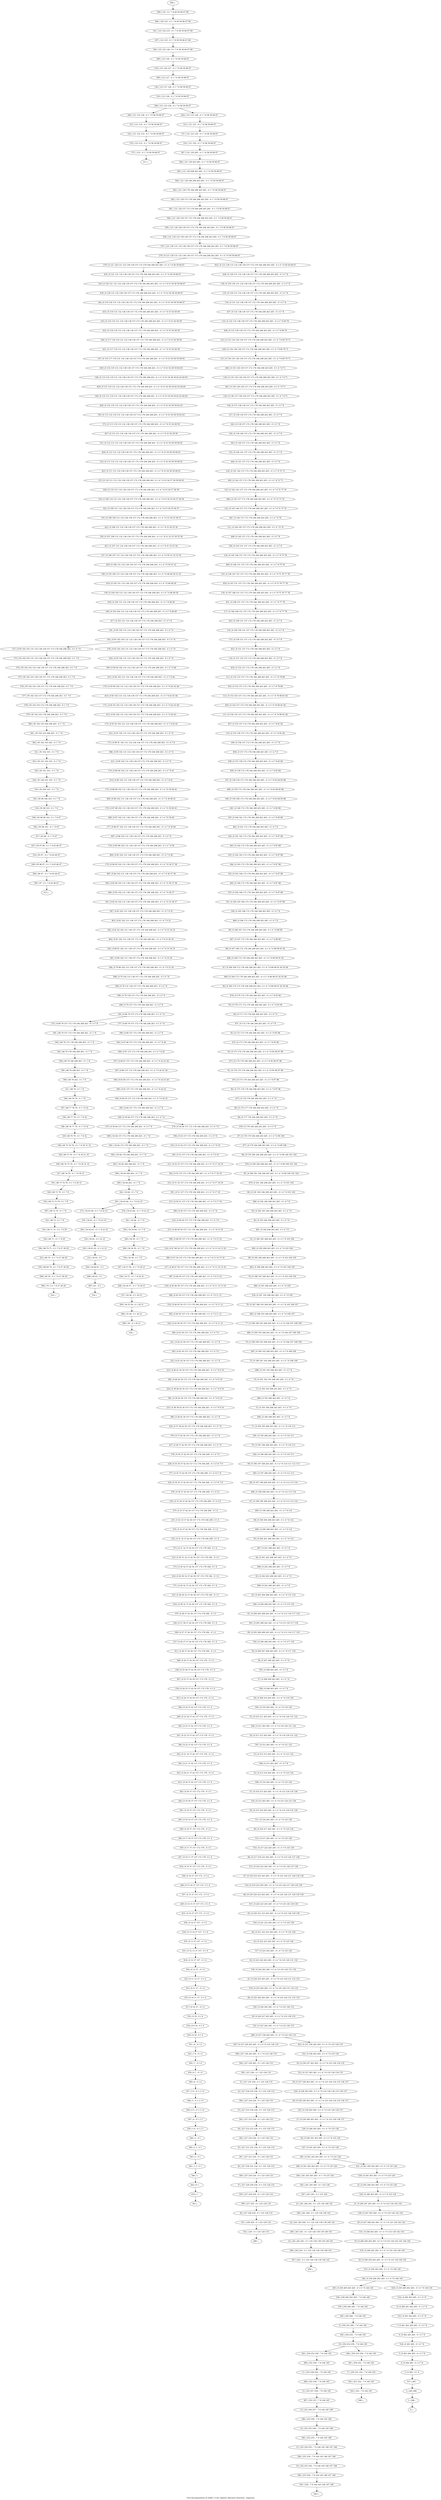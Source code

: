 digraph G {
graph [label="Tree-decomposition of width 13 for register allocator (function _regatom)"]
0[label="0 | : "];
1[label="1 | 266 : "];
2[label="2 | 265 266 : "];
3[label="3 | 8 265 : 0 1 4 "];
4[label="4 | 8 264 265 : 0 1 4 7 8 "];
5[label="5 | 8 263 264 265 : 0 1 4 7 8 "];
6[label="6 | 8 262 263 265 : 0 1 4 7 8 "];
7[label="7 | 8 261 262 263 265 : 0 1 4 7 8 "];
8[label="8 | 8 260 261 263 265 : 0 1 4 7 8 "];
9[label="9 | 250 252 260 : 7 8 144 145 "];
10[label="10 | 250 252 259 : 7 8 144 145 "];
11[label="11 | 252 258 259 : 7 8 144 145 "];
12[label="12 | 252 257 258 : 7 8 144 145 "];
13[label="13 | 252 256 257 : 7 8 144 145 148 "];
14[label="14 | 252 255 256 : 7 8 144 145 148 "];
15[label="15 | 252 254 255 : 7 8 144 145 146 147 148 "];
16[label="16 | 252 253 254 : 7 8 144 145 146 147 148 "];
17[label="17 | 250 251 252 : 7 8 144 145 "];
18[label="18 | 8 249 250 263 265 : 0 1 4 7 8 125 126 144 145 "];
19[label="19 | 8 248 249 263 265 : 0 1 4 7 8 125 126 142 143 144 145 "];
20[label="20 | 8 247 248 263 265 : 0 1 4 7 8 125 126 142 143 "];
21[label="21 | 8 246 247 263 265 : 0 1 4 7 8 125 126 142 143 "];
22[label="22 | 8 245 246 263 265 : 0 1 4 7 8 125 126 "];
23[label="23 | 241 244 245 : 0 1 125 126 140 141 "];
24[label="24 | 241 243 244 : 0 1 125 126 138 139 140 141 "];
25[label="25 | 241 242 243 : 0 1 125 126 138 139 140 141 "];
26[label="26 | 8 240 241 263 265 : 0 1 4 7 8 125 126 "];
27[label="27 | 8 239 240 263 265 : 0 1 4 7 8 125 126 136 137 "];
28[label="28 | 8 238 239 263 265 : 0 1 4 7 8 125 126 134 135 136 137 "];
29[label="29 | 8 237 238 263 265 : 0 1 4 7 8 125 126 134 135 136 137 "];
30[label="30 | 8 236 237 263 265 : 0 1 4 7 8 125 126 134 135 "];
31[label="31 | 227 235 236 : 0 1 125 126 133 "];
32[label="32 | 227 234 235 236 : 0 1 125 126 133 "];
33[label="33 | 227 233 234 236 : 0 1 125 126 133 "];
34[label="34 | 227 232 233 234 : 0 1 125 126 133 "];
35[label="35 | 227 231 232 234 : 0 1 125 126 133 "];
36[label="36 | 227 230 231 234 : 0 1 125 126 133 "];
37[label="37 | 227 229 230 234 : 0 1 125 126 133 "];
38[label="38 | 227 228 229 : 0 1 125 126 133 "];
39[label="39 | 8 226 227 263 265 : 0 1 4 7 8 125 126 133 "];
40[label="40 | 8 225 226 263 265 : 0 1 4 7 8 125 126 131 132 133 "];
41[label="41 | 8 224 225 263 265 : 0 1 4 7 8 125 126 131 132 133 "];
42[label="42 | 8 223 224 263 265 : 0 1 4 7 8 125 126 131 132 "];
43[label="43 | 8 222 223 263 265 : 0 1 4 7 8 125 126 "];
44[label="44 | 8 221 222 223 263 265 : 0 1 4 7 8 125 126 "];
45[label="45 | 8 220 221 223 263 265 : 0 1 4 7 8 125 126 129 130 "];
46[label="46 | 8 219 220 223 263 265 : 0 1 4 7 8 125 126 127 128 129 130 "];
47[label="47 | 8 218 219 223 263 265 : 0 1 4 7 8 125 126 127 128 129 130 "];
48[label="48 | 8 217 218 223 263 265 : 0 1 4 7 8 125 126 127 128 "];
49[label="49 | 8 216 217 263 265 : 0 1 4 7 8 125 126 "];
50[label="50 | 8 215 216 263 265 : 0 1 4 7 8 123 124 125 126 "];
51[label="51 | 8 214 215 263 265 : 0 1 4 7 8 123 124 125 126 "];
52[label="52 | 8 213 214 263 265 : 0 1 4 7 8 123 124 "];
53[label="53 | 8 212 213 263 265 : 0 1 4 7 8 121 122 "];
54[label="54 | 8 211 212 263 265 : 0 1 4 7 8 119 120 121 122 "];
55[label="55 | 8 210 211 263 265 : 0 1 4 7 8 119 120 121 122 "];
56[label="56 | 8 209 210 263 265 : 0 1 4 7 8 119 120 "];
57[label="57 | 8 208 209 263 265 : 0 1 4 7 8 "];
58[label="58 | 8 207 208 263 265 : 0 1 4 7 8 "];
59[label="59 | 8 206 207 208 263 265 : 0 1 4 7 8 117 118 "];
60[label="60 | 8 205 206 208 263 265 : 0 1 4 7 8 115 116 117 118 "];
61[label="61 | 8 204 205 208 263 265 : 0 1 4 7 8 115 116 117 118 "];
62[label="62 | 8 203 204 208 263 265 : 0 1 4 7 8 115 116 "];
63[label="63 | 8 202 203 208 263 265 : 0 1 4 7 8 "];
64[label="64 | 8 201 202 208 263 265 : 0 1 4 7 8 "];
65[label="65 | 8 200 201 208 263 265 : 0 1 4 7 8 114 "];
66[label="66 | 8 199 200 208 263 265 : 0 1 4 7 8 114 "];
67[label="67 | 8 198 199 208 263 265 : 0 1 4 7 8 112 113 114 "];
68[label="68 | 8 197 198 208 263 265 : 0 1 4 7 8 112 113 114 "];
69[label="69 | 8 196 197 208 263 265 : 0 1 4 7 8 110 111 112 113 "];
70[label="70 | 8 195 196 208 263 265 : 0 1 4 7 8 110 111 "];
71[label="71 | 8 194 195 208 263 265 : 0 1 4 7 8 110 111 "];
72[label="72 | 8 193 194 208 263 265 : 0 1 4 7 8 "];
73[label="73 | 8 192 193 208 263 265 : 0 1 4 7 8 "];
74[label="74 | 8 191 192 193 208 263 265 : 0 1 4 7 8 "];
75[label="75 | 8 190 191 193 208 263 265 : 0 1 4 7 8 108 109 "];
76[label="76 | 8 189 190 193 208 263 265 : 0 1 4 7 8 106 107 108 109 "];
77[label="77 | 8 188 189 193 208 263 265 : 0 1 4 7 8 106 107 108 109 "];
78[label="78 | 8 187 188 193 208 263 265 : 0 1 4 7 8 105 106 107 "];
79[label="79 | 8 186 187 208 263 265 : 0 1 4 7 8 103 104 105 "];
80[label="80 | 8 185 186 208 263 265 : 0 1 4 7 8 103 104 105 "];
81[label="81 | 8 184 185 208 263 265 : 0 1 4 7 8 103 104 "];
82[label="82 | 8 183 184 208 263 265 : 0 1 4 7 8 "];
83[label="83 | 8 182 183 184 208 263 265 : 0 1 4 7 8 "];
84[label="84 | 8 181 182 184 208 263 265 : 0 1 4 7 8 101 102 "];
85[label="85 | 8 180 181 184 208 263 265 : 0 1 4 7 8 99 100 101 102 "];
86[label="86 | 8 179 180 184 208 263 265 : 0 1 4 7 8 99 100 101 102 "];
87[label="87 | 8 178 179 184 208 263 265 : 0 1 4 7 8 99 100 "];
88[label="88 | 8 177 178 184 208 263 265 : 0 1 4 7 8 "];
89[label="89 | 8 176 177 178 184 208 263 265 : 0 1 4 7 8 "];
90[label="90 | 8 175 176 178 184 208 263 265 : 0 1 4 7 8 97 98 "];
91[label="91 | 8 174 175 178 184 208 263 265 : 0 1 4 7 8 95 96 97 98 "];
92[label="92 | 8 173 174 178 184 208 263 265 : 0 1 4 7 8 95 96 97 98 "];
93[label="93 | 8 172 173 178 184 208 263 265 : 0 1 4 7 8 95 96 "];
94[label="94 | 8 171 172 178 184 208 263 265 : 0 1 4 7 8 "];
95[label="95 | 8 170 171 172 178 184 208 263 265 : 0 1 4 7 8 93 94 "];
96[label="96 | 8 169 170 172 178 184 208 263 265 : 0 1 4 7 8 89 90 91 92 93 94 "];
97[label="97 | 8 168 169 172 178 184 208 263 265 : 0 1 4 7 8 89 90 91 92 93 94 "];
98[label="98 | 8 167 168 172 178 184 208 263 265 : 0 1 4 7 8 89 90 91 92 "];
99[label="99 | 8 166 167 172 178 184 208 263 265 : 0 1 4 7 8 89 90 "];
100[label="100 | 8 165 166 172 178 184 208 263 265 : 0 1 4 7 8 "];
101[label="101 | 8 164 165 166 172 178 184 208 263 265 : 0 1 4 7 8 87 88 "];
102[label="102 | 8 163 164 172 178 184 208 263 265 : 0 1 4 7 8 87 88 "];
103[label="103 | 8 162 163 172 178 184 208 263 265 : 0 1 4 7 8 87 88 "];
104[label="104 | 8 161 162 172 178 184 208 263 265 : 0 1 4 7 8 87 88 "];
105[label="105 | 8 160 161 172 178 184 208 263 265 : 0 1 4 7 8 85 86 "];
106[label="106 | 8 159 160 172 178 184 208 263 265 : 0 1 4 7 8 83 84 85 86 "];
107[label="107 | 8 158 159 172 178 184 208 263 265 : 0 1 4 7 8 83 84 85 86 "];
108[label="108 | 8 157 158 172 178 184 208 263 265 : 0 1 4 7 8 83 84 "];
109[label="109 | 8 156 157 172 178 184 208 263 265 : 0 1 4 7 8 "];
110[label="110 | 8 155 156 157 172 178 184 208 263 265 : 0 1 4 7 8 81 82 "];
111[label="111 | 8 154 155 157 172 178 184 208 263 265 : 0 1 4 7 8 79 80 81 82 "];
112[label="112 | 8 153 154 157 172 178 184 208 263 265 : 0 1 4 7 8 79 80 81 82 "];
113[label="113 | 8 152 153 157 172 178 184 208 263 265 : 0 1 4 7 8 79 80 "];
114[label="114 | 8 151 152 157 172 178 184 208 263 265 : 0 1 4 7 8 "];
115[label="115 | 8 150 151 157 172 178 184 208 263 265 : 0 1 4 7 8 "];
116[label="116 | 8 149 150 151 157 172 178 184 208 263 265 : 0 1 4 7 8 "];
117[label="117 | 8 148 149 151 157 172 178 184 208 263 265 : 0 1 4 7 8 77 78 "];
118[label="118 | 8 147 148 151 157 172 178 184 208 263 265 : 0 1 4 7 8 75 76 77 78 "];
119[label="119 | 8 146 147 151 157 172 178 184 208 263 265 : 0 1 4 7 8 75 76 77 78 "];
120[label="120 | 8 145 146 151 157 172 178 184 208 263 265 : 0 1 4 7 8 75 76 "];
121[label="121 | 8 144 145 157 172 178 184 208 263 265 : 0 1 4 7 8 74 "];
122[label="122 | 8 143 144 157 172 178 184 208 263 265 : 0 1 4 7 8 72 73 74 "];
123[label="123 | 8 142 143 157 172 178 184 208 263 265 : 0 1 4 7 8 72 73 74 "];
124[label="124 | 8 141 142 157 172 178 184 208 263 265 : 0 1 4 7 8 72 73 "];
125[label="125 | 8 140 141 157 172 178 184 208 263 265 : 0 1 4 7 8 "];
126[label="126 | 8 139 140 157 172 178 184 208 263 265 : 0 1 4 7 8 "];
127[label="127 | 8 138 139 157 172 178 184 208 263 265 : 0 1 4 7 8 "];
128[label="128 | 8 137 138 139 157 172 178 184 208 263 265 : 0 1 4 7 8 "];
129[label="129 | 8 136 137 138 139 157 172 178 184 208 263 265 : 0 1 4 7 8 71 "];
130[label="130 | 8 135 136 138 139 157 172 178 184 208 263 265 : 0 1 4 7 8 71 "];
131[label="131 | 8 134 135 138 139 157 172 178 184 208 263 265 : 0 1 4 7 8 69 70 71 "];
132[label="132 | 8 133 134 138 139 157 172 178 184 208 263 265 : 0 1 4 7 8 69 70 71 "];
133[label="133 | 8 132 133 138 139 157 172 178 184 208 263 265 : 0 1 4 7 8 69 70 "];
134[label="134 | 8 131 132 138 139 157 172 178 184 208 263 265 : 0 1 4 7 8 "];
135[label="135 | 8 130 131 132 138 139 157 172 178 184 208 263 265 : 0 1 4 7 8 "];
136[label="136 | 8 129 130 131 132 138 139 157 172 178 184 208 263 265 : 0 1 4 7 8 "];
137[label="137 | 121 123 129 : 0 1 7 8 58 59 66 67 "];
138[label="138 | 123 127 128 : 0 1 7 8 58 59 66 67 "];
139[label="139 | 123 126 127 : 0 1 7 8 58 59 66 67 "];
140[label="140 | 123 125 126 : 0 1 7 8 58 59 66 67 68 "];
141[label="141 | 123 124 125 : 0 1 7 8 58 59 66 67 68 "];
142[label="142 | 121 122 123 : 0 1 7 8 58 59 66 67 "];
143[label="143 | 8 120 121 131 132 138 139 157 172 178 184 208 263 265 : 0 1 4 7 8 53 54 58 59 66 67 "];
144[label="144 | 8 119 120 131 132 138 139 157 172 178 184 208 263 265 : 0 1 4 7 8 53 54 58 59 66 67 "];
145[label="145 | 8 118 119 131 132 138 139 157 172 178 184 208 263 265 : 0 1 4 7 8 53 54 58 59 "];
146[label="146 | 8 117 118 119 131 132 138 139 157 172 178 184 208 263 : 0 1 4 7 8 53 54 58 59 "];
147[label="147 | 8 116 117 119 131 132 138 139 157 172 178 184 208 263 : 0 1 4 7 8 53 54 58 59 64 65 "];
148[label="148 | 8 115 116 119 131 132 138 139 157 172 178 184 208 263 : 0 1 4 7 8 53 54 58 59 62 63 64 65 "];
149[label="149 | 8 114 115 119 131 132 138 139 157 172 178 184 208 263 : 0 1 4 7 8 53 54 58 59 62 63 64 65 "];
150[label="150 | 8 113 114 119 131 132 138 139 157 172 178 184 208 263 : 0 1 4 7 8 53 54 58 59 62 63 "];
151[label="151 | 8 112 113 131 132 138 139 157 172 178 184 208 263 : 0 1 4 7 8 53 54 58 59 60 61 "];
152[label="152 | 8 111 112 131 132 138 139 157 172 178 184 208 263 : 0 1 4 7 8 53 54 58 59 60 61 "];
153[label="153 | 8 110 111 131 132 138 139 157 172 178 184 208 263 : 0 1 4 7 8 53 54 57 58 59 60 61 "];
154[label="154 | 8 109 110 131 132 138 139 157 172 178 184 208 263 : 0 1 4 7 8 53 54 55 56 57 58 59 "];
155[label="155 | 8 108 109 131 132 138 139 157 172 178 184 208 263 : 0 1 4 7 8 53 54 55 56 57 "];
156[label="156 | 8 107 108 131 132 138 139 157 172 178 184 208 263 : 0 1 4 7 8 51 52 53 54 55 56 "];
157[label="157 | 8 106 107 131 132 138 139 157 172 178 184 208 263 : 0 1 4 7 8 50 51 52 53 54 "];
158[label="158 | 8 105 106 131 132 138 139 157 172 178 184 208 263 : 0 1 4 7 8 48 49 50 51 52 "];
159[label="159 | 8 104 105 131 132 138 139 157 172 178 184 208 263 : 0 1 4 7 8 48 49 50 "];
160[label="160 | 8 103 104 131 132 138 139 157 172 178 184 208 263 : 0 1 4 7 8 48 49 "];
161[label="161 | 8 95 103 131 132 138 139 157 172 178 184 208 263 : 0 1 4 7 8 "];
162[label="162 | 8 95 102 103 131 132 138 139 157 172 178 184 208 263 : 0 1 4 7 8 "];
163[label="163 | 95 101 102 103 : 0 1 7 8 "];
164[label="164 | 95 100 101 103 : 0 1 7 8 "];
165[label="165 | 95 99 100 103 : 0 1 7 8 "];
166[label="166 | 95 98 99 103 : 0 1 7 8 47 "];
167[label="167 | 95 97 98 : 0 1 7 8 45 46 47 "];
168[label="168 | 95 96 97 : 0 1 7 8 45 46 47 "];
169[label="169 | 8 94 95 102 131 132 138 139 157 172 178 184 208 263 : 0 1 4 7 8 44 "];
170[label="170 | 8 93 94 102 131 132 138 139 157 172 178 184 208 263 : 0 1 4 7 8 42 43 44 "];
171[label="171 | 8 92 93 102 131 132 138 139 157 172 178 184 208 263 : 0 1 4 7 8 42 43 44 "];
172[label="172 | 8 91 92 102 131 132 138 139 157 172 178 184 208 263 : 0 1 4 7 8 42 43 "];
173[label="173 | 8 90 91 102 131 132 138 139 157 172 178 184 208 263 : 0 1 4 7 8 "];
174[label="174 | 8 89 90 102 131 138 139 157 172 178 184 208 263 : 0 1 4 7 8 41 "];
175[label="175 | 8 88 89 102 131 138 139 157 172 178 184 208 263 : 0 1 4 7 8 39 40 41 "];
176[label="176 | 8 87 88 102 131 138 139 157 172 178 184 208 263 : 0 1 4 7 8 39 40 41 "];
177[label="177 | 8 86 87 102 131 138 139 157 172 178 184 208 263 : 0 1 4 7 8 39 40 "];
178[label="178 | 8 85 86 102 131 138 139 157 172 178 184 208 263 : 0 1 4 7 8 38 "];
179[label="179 | 8 84 85 102 131 138 139 157 172 178 184 208 263 : 0 1 4 7 8 36 37 38 "];
180[label="180 | 8 83 84 102 131 138 139 157 172 178 184 208 263 : 0 1 4 7 8 36 37 38 "];
181[label="181 | 8 82 83 102 131 138 139 157 172 178 184 208 263 : 0 1 4 7 8 35 36 37 "];
182[label="182 | 8 81 82 102 131 138 157 172 178 184 208 263 : 0 1 4 7 8 33 34 35 "];
183[label="183 | 8 80 81 102 131 138 157 172 178 184 208 263 : 0 1 4 7 8 33 34 35 "];
184[label="184 | 8 79 80 102 131 138 157 172 178 184 208 263 : 0 1 4 7 8 33 34 "];
185[label="185 | 8 68 79 157 172 178 184 208 263 : 0 1 4 7 8 "];
186[label="186 | 68 78 79 : 0 1 7 8 "];
187[label="187 | 68 77 78 79 : 0 1 7 8 32 "];
188[label="188 | 68 76 77 79 : 0 1 7 8 32 "];
189[label="189 | 68 75 76 79 : 0 1 7 8 30 31 32 "];
190[label="190 | 68 74 75 79 : 0 1 7 8 30 31 32 "];
191[label="191 | 68 73 74 79 : 0 1 7 8 30 31 "];
192[label="192 | 68 72 73 79 : 0 1 7 8 "];
193[label="193 | 68 71 72 : 0 1 7 8 29 "];
194[label="194 | 68 70 71 : 0 1 7 8 27 28 29 "];
195[label="195 | 68 69 70 : 0 1 7 8 27 28 29 "];
196[label="196 | 8 67 68 157 172 178 184 208 263 : 0 1 4 7 8 26 "];
197[label="197 | 8 66 67 157 172 178 184 208 263 : 0 1 4 7 8 24 25 26 "];
198[label="198 | 8 65 66 157 172 178 184 208 263 : 0 1 4 7 8 24 25 26 "];
199[label="199 | 8 64 65 157 172 178 184 208 263 : 0 1 4 7 8 24 25 "];
200[label="200 | 8 54 64 157 172 178 184 208 263 : 0 1 4 7 8 "];
201[label="201 | 54 63 64 : 0 1 7 8 22 23 "];
202[label="202 | 54 62 63 : 0 1 7 8 22 23 "];
203[label="203 | 54 61 62 : 0 1 22 23 "];
204[label="204 | 54 60 61 : 0 1 "];
205[label="205 | 54 59 64 : 0 1 7 8 "];
206[label="206 | 54 58 59 : 0 1 7 8 "];
207[label="207 | 54 57 58 : 0 1 7 8 20 21 "];
208[label="208 | 54 56 57 : 0 1 7 8 20 21 "];
209[label="209 | 54 55 56 : 0 1 20 21 "];
210[label="210 | 8 53 54 157 172 178 184 208 263 : 0 1 4 7 8 19 "];
211[label="211 | 8 52 53 157 172 178 184 208 263 : 0 1 4 7 8 17 18 19 "];
212[label="212 | 8 51 52 157 172 178 184 208 263 : 0 1 4 7 8 17 18 19 "];
213[label="213 | 8 50 51 157 172 178 184 208 263 : 0 1 4 7 8 17 18 "];
214[label="214 | 8 49 50 157 172 178 184 208 263 : 0 1 4 7 8 "];
215[label="215 | 8 48 49 50 157 172 178 184 208 263 : 0 1 4 7 8 15 16 "];
216[label="216 | 8 47 48 50 157 172 178 184 208 263 : 0 1 4 7 8 13 14 15 16 "];
217[label="217 | 8 46 47 50 157 172 178 184 208 263 : 0 1 4 7 8 13 14 15 16 "];
218[label="218 | 8 45 46 50 157 172 178 184 208 263 : 0 1 4 7 8 11 12 13 14 "];
219[label="219 | 8 44 45 50 157 172 178 184 208 263 : 0 1 4 7 8 11 12 "];
220[label="220 | 8 43 44 50 157 172 178 184 208 263 : 0 1 4 7 8 11 12 "];
221[label="221 | 8 42 43 50 157 172 178 184 208 263 : 0 1 4 7 8 "];
222[label="222 | 8 41 42 50 157 172 178 184 208 263 : 0 1 4 7 8 "];
223[label="223 | 8 40 41 42 50 157 172 178 184 208 263 : 0 1 4 7 8 9 10 "];
224[label="224 | 8 39 40 42 50 157 172 178 184 208 263 : 0 1 4 7 8 9 10 "];
225[label="225 | 8 38 39 42 50 157 172 178 184 208 263 : 0 1 4 7 8 9 10 "];
226[label="226 | 8 37 38 42 50 157 172 178 184 208 263 : 0 1 4 7 8 "];
227[label="227 | 8 36 37 42 50 157 172 178 184 208 263 : 0 1 4 7 8 "];
228[label="228 | 8 35 36 37 42 50 157 172 178 184 208 : 0 1 4 5 6 7 8 "];
229[label="229 | 8 34 35 37 42 50 157 172 178 184 208 : 0 1 4 5 6 7 8 "];
230[label="230 | 8 33 34 37 42 50 157 172 178 184 208 : 0 1 4 5 6 "];
231[label="231 | 8 32 33 37 42 50 157 172 178 184 208 : 0 1 4 "];
232[label="232 | 8 31 32 37 42 50 157 172 178 184 208 : 0 1 4 "];
233[label="233 | 8 30 31 32 37 42 50 157 172 178 184 : 0 1 4 "];
234[label="234 | 8 29 30 32 37 42 50 157 172 178 184 : 0 1 4 "];
235[label="235 | 8 28 29 32 37 42 50 157 172 178 184 : 0 1 4 "];
236[label="236 | 8 27 28 37 42 50 157 172 178 184 : 0 1 4 "];
237[label="237 | 8 26 27 37 42 50 157 172 178 184 : 0 1 4 "];
238[label="238 | 8 25 26 37 42 50 157 172 178 : 0 1 4 "];
239[label="239 | 8 24 25 37 42 50 157 172 178 : 0 1 4 "];
240[label="240 | 8 23 24 37 42 157 172 178 : 0 1 4 "];
241[label="241 | 8 22 23 37 42 157 172 178 : 0 1 4 "];
242[label="242 | 8 21 22 37 42 157 172 178 : 0 1 4 "];
243[label="243 | 8 20 21 37 42 157 172 178 : 0 1 4 "];
244[label="244 | 8 19 20 37 157 172 178 : 0 1 4 "];
245[label="245 | 8 18 19 37 157 172 178 : 0 1 4 "];
246[label="246 | 8 17 18 37 157 172 178 : 0 1 4 "];
247[label="247 | 8 16 17 37 157 172 178 : 0 1 4 "];
248[label="248 | 8 15 16 37 157 172 : 0 1 4 "];
249[label="249 | 8 14 15 37 157 172 : 0 1 4 "];
250[label="250 | 8 13 14 37 157 : 0 1 4 "];
251[label="251 | 8 12 13 37 157 : 0 1 4 "];
252[label="252 | 8 11 12 37 : 0 1 4 "];
253[label="253 | 8 10 11 37 : 0 1 4 "];
254[label="254 | 8 9 10 : 0 1 4 "];
255[label="255 | 7 8 : 0 1 4 "];
256[label="256 | 6 7 : 0 1 4 "];
257[label="257 | 5 6 : 0 1 2 3 4 "];
258[label="258 | 4 5 : 0 1 2 3 4 "];
259[label="259 | 3 4 : 0 1 2 3 "];
260[label="260 | 2 3 : 0 1 "];
261[label="261 | 1 2 : 0 1 "];
262[label="262 | 0 1 : "];
263[label="263 | 250 252 259 : 7 8 144 145 "];
264[label="264 | 250 252 259 : 7 8 144 145 "];
265[label="265 | 8 250 260 263 265 : 0 1 4 7 8 144 145 "];
266[label="266 | 8 241 245 263 265 : 0 1 4 7 8 125 126 "];
267[label="267 | 8 227 236 263 265 : 0 1 4 7 8 125 126 133 "];
268[label="268 | 121 123 128 : 0 1 7 8 58 59 66 67 "];
269[label="269 | 121 123 128 : 0 1 7 8 58 59 66 67 "];
270[label="270 | 8 121 129 131 132 138 139 157 172 178 184 208 263 265 : 0 1 4 7 8 58 59 66 67 "];
271[label="271 | 8 95 102 103 131 132 138 139 157 172 178 184 208 263 : 0 1 4 7 8 "];
272[label="272 | 8 68 79 157 172 178 184 208 263 : 0 1 4 7 8 "];
273[label="273 | 54 63 64 : 0 1 7 8 22 23 "];
274[label="274 | 54 63 64 : 0 1 7 8 22 23 "];
275[label="275 | 8 54 64 157 172 178 184 208 263 : 0 1 4 7 8 "];
276[label="276 | 8 54 64 157 172 178 184 208 263 : 0 1 4 7 8 "];
277[label="277 | 8 68 79 157 172 178 184 208 263 : 0 1 4 7 8 "];
278[label="278 | 8 95 102 103 131 132 138 139 157 172 178 184 208 263 : 0 1 4 7 8 "];
279[label="279 | 8 121 129 131 132 138 139 157 172 178 184 208 263 265 : 0 1 4 7 8 58 59 66 67 "];
280[label="280 | 8 227 236 263 265 : 0 1 4 7 8 125 126 133 "];
281[label="281 | 8 241 245 263 265 : 0 1 4 7 8 125 126 "];
282[label="282 | 8 250 260 263 265 : 0 1 4 7 8 144 145 "];
283[label="283 | : "];
284[label="284 | 252 254 : 7 8 144 145 146 147 148 "];
285[label="285 | 252 255 : 7 8 144 145 148 "];
286[label="286 | 252 256 : 7 8 144 145 148 "];
287[label="287 | 252 257 : 7 8 144 145 "];
288[label="288 | 252 258 : 7 8 144 145 "];
289[label="289 | 252 259 : 7 8 144 145 "];
290[label="290 | : "];
291[label="291 | 250 252 : 7 8 144 145 "];
292[label="292 | 250 252 : 7 8 144 145 "];
293[label="293 | 250 260 : 7 8 144 145 "];
294[label="294 | : "];
295[label="295 | 241 243 : 0 1 125 126 138 139 140 141 "];
296[label="296 | 241 244 : 0 1 125 126 140 141 "];
297[label="297 | 241 245 : 0 1 125 126 "];
298[label="298 | : "];
299[label="299 | 227 229 : 0 1 125 126 133 "];
300[label="300 | 227 230 234 : 0 1 125 126 133 "];
301[label="301 | 227 231 234 : 0 1 125 126 133 "];
302[label="302 | 227 232 234 : 0 1 125 126 133 "];
303[label="303 | 227 233 234 : 0 1 125 126 133 "];
304[label="304 | 227 234 236 : 0 1 125 126 133 "];
305[label="305 | 227 236 : 0 1 125 126 133 "];
306[label="306 | : "];
307[label="307 | 123 125 : 0 1 7 8 58 59 66 67 68 "];
308[label="308 | 123 126 : 0 1 7 8 58 59 66 67 "];
309[label="309 | 123 127 : 0 1 7 8 58 59 66 67 "];
310[label="310 | 123 128 : 0 1 7 8 58 59 66 67 "];
311[label="311 | : "];
312[label="312 | 121 123 : 0 1 7 8 58 59 66 67 "];
313[label="313 | 121 123 : 0 1 7 8 58 59 66 67 "];
314[label="314 | 121 129 : 0 1 7 8 58 59 66 67 "];
315[label="315 | : "];
316[label="316 | 95 97 : 0 1 7 8 45 46 47 "];
317[label="317 | 95 98 : 0 1 7 8 47 "];
318[label="318 | 95 99 103 : 0 1 7 8 "];
319[label="319 | 95 100 103 : 0 1 7 8 "];
320[label="320 | 95 101 103 : 0 1 7 8 "];
321[label="321 | 95 102 103 : 0 1 7 8 "];
322[label="322 | : "];
323[label="323 | 68 70 : 0 1 7 8 27 28 29 "];
324[label="324 | 68 71 : 0 1 7 8 29 "];
325[label="325 | 68 72 : 0 1 7 8 "];
326[label="326 | 68 73 79 : 0 1 7 8 "];
327[label="327 | 68 74 79 : 0 1 7 8 30 31 "];
328[label="328 | 68 75 79 : 0 1 7 8 30 31 32 "];
329[label="329 | 68 76 79 : 0 1 7 8 32 "];
330[label="330 | 68 77 79 : 0 1 7 8 32 "];
331[label="331 | 68 79 : 0 1 7 8 "];
332[label="332 | : "];
333[label="333 | 54 61 : 0 1 "];
334[label="334 | 54 62 : 0 1 22 23 "];
335[label="335 | 54 63 : 0 1 7 8 22 23 "];
336[label="336 | : "];
337[label="337 | 54 56 : 0 1 20 21 "];
338[label="338 | 54 57 : 0 1 7 8 20 21 "];
339[label="339 | 54 58 : 0 1 7 8 "];
340[label="340 | 54 59 : 0 1 7 8 "];
341[label="341 | 54 64 : 0 1 7 8 "];
342[label="342 | 54 64 : 0 1 7 8 "];
343[label="343 | : "];
344[label="344 | 1 : "];
345[label="345 | 2 : 0 1 "];
346[label="346 | 3 : 0 1 "];
347[label="347 | 4 : 0 1 2 3 "];
348[label="348 | 5 : 0 1 2 3 4 "];
349[label="349 | 6 : 0 1 4 "];
350[label="350 | 7 : 0 1 4 "];
351[label="351 | 8 : 0 1 4 "];
352[label="352 | 8 10 : 0 1 4 "];
353[label="353 | 8 11 37 : 0 1 4 "];
354[label="354 | 8 12 37 : 0 1 4 "];
355[label="355 | 8 13 37 157 : 0 1 4 "];
356[label="356 | 8 14 37 157 : 0 1 4 "];
357[label="357 | 8 15 37 157 172 : 0 1 4 "];
358[label="358 | 8 16 37 157 172 : 0 1 4 "];
359[label="359 | 8 17 37 157 172 178 : 0 1 4 "];
360[label="360 | 8 18 37 157 172 178 : 0 1 4 "];
361[label="361 | 8 19 37 157 172 178 : 0 1 4 "];
362[label="362 | 8 20 37 157 172 178 : 0 1 4 "];
363[label="363 | 8 21 37 42 157 172 178 : 0 1 4 "];
364[label="364 | 8 22 37 42 157 172 178 : 0 1 4 "];
365[label="365 | 8 23 37 42 157 172 178 : 0 1 4 "];
366[label="366 | 8 24 37 42 157 172 178 : 0 1 4 "];
367[label="367 | 8 25 37 42 50 157 172 178 : 0 1 4 "];
368[label="368 | 8 26 37 42 50 157 172 178 : 0 1 4 "];
369[label="369 | 8 27 37 42 50 157 172 178 184 : 0 1 4 "];
370[label="370 | 8 28 37 42 50 157 172 178 184 : 0 1 4 "];
371[label="371 | 8 29 32 37 42 50 157 172 178 184 : 0 1 4 "];
372[label="372 | 8 30 32 37 42 50 157 172 178 184 : 0 1 4 "];
373[label="373 | 8 31 32 37 42 50 157 172 178 184 : 0 1 4 "];
374[label="374 | 8 32 37 42 50 157 172 178 184 208 : 0 1 4 "];
375[label="375 | 8 33 37 42 50 157 172 178 184 208 : 0 1 4 "];
376[label="376 | 8 34 37 42 50 157 172 178 184 208 : 0 1 4 5 6 "];
377[label="377 | 8 35 37 42 50 157 172 178 184 208 : 0 1 4 5 6 7 8 "];
378[label="378 | 8 36 37 42 50 157 172 178 184 208 : 0 1 4 7 8 "];
379[label="379 | 8 37 42 50 157 172 178 184 208 263 : 0 1 4 7 8 "];
380[label="380 | 8 38 42 50 157 172 178 184 208 263 : 0 1 4 7 8 "];
381[label="381 | 8 39 42 50 157 172 178 184 208 263 : 0 1 4 7 8 9 10 "];
382[label="382 | 8 40 42 50 157 172 178 184 208 263 : 0 1 4 7 8 9 10 "];
383[label="383 | 8 42 50 157 172 178 184 208 263 : 0 1 4 7 8 "];
384[label="384 | 8 43 50 157 172 178 184 208 263 : 0 1 4 7 8 "];
385[label="385 | 8 44 50 157 172 178 184 208 263 : 0 1 4 7 8 11 12 "];
386[label="386 | 8 45 50 157 172 178 184 208 263 : 0 1 4 7 8 11 12 "];
387[label="387 | 8 46 50 157 172 178 184 208 263 : 0 1 4 7 8 13 14 "];
388[label="388 | 8 47 50 157 172 178 184 208 263 : 0 1 4 7 8 13 14 15 16 "];
389[label="389 | 8 48 50 157 172 178 184 208 263 : 0 1 4 7 8 15 16 "];
390[label="390 | 8 50 157 172 178 184 208 263 : 0 1 4 7 8 "];
391[label="391 | 8 51 157 172 178 184 208 263 : 0 1 4 7 8 17 18 "];
392[label="392 | 8 52 157 172 178 184 208 263 : 0 1 4 7 8 17 18 19 "];
393[label="393 | 8 53 157 172 178 184 208 263 : 0 1 4 7 8 19 "];
394[label="394 | 8 54 157 172 178 184 208 263 : 0 1 4 7 8 "];
395[label="395 | 8 64 157 172 178 184 208 263 : 0 1 4 7 8 "];
396[label="396 | 8 65 157 172 178 184 208 263 : 0 1 4 7 8 24 25 "];
397[label="397 | 8 66 157 172 178 184 208 263 : 0 1 4 7 8 24 25 26 "];
398[label="398 | 8 67 157 172 178 184 208 263 : 0 1 4 7 8 26 "];
399[label="399 | 8 68 157 172 178 184 208 263 : 0 1 4 7 8 "];
400[label="400 | 8 79 157 172 178 184 208 263 : 0 1 4 7 8 "];
401[label="401 | 8 80 102 131 138 157 172 178 184 208 263 : 0 1 4 7 8 33 34 "];
402[label="402 | 8 81 102 131 138 157 172 178 184 208 263 : 0 1 4 7 8 33 34 35 "];
403[label="403 | 8 82 102 131 138 157 172 178 184 208 263 : 0 1 4 7 8 35 "];
404[label="404 | 8 83 102 131 138 139 157 172 178 184 208 263 : 0 1 4 7 8 36 37 "];
405[label="405 | 8 84 102 131 138 139 157 172 178 184 208 263 : 0 1 4 7 8 36 37 38 "];
406[label="406 | 8 85 102 131 138 139 157 172 178 184 208 263 : 0 1 4 7 8 38 "];
407[label="407 | 8 86 102 131 138 139 157 172 178 184 208 263 : 0 1 4 7 8 "];
408[label="408 | 8 87 102 131 138 139 157 172 178 184 208 263 : 0 1 4 7 8 39 40 "];
409[label="409 | 8 88 102 131 138 139 157 172 178 184 208 263 : 0 1 4 7 8 39 40 41 "];
410[label="410 | 8 89 102 131 138 139 157 172 178 184 208 263 : 0 1 4 7 8 41 "];
411[label="411 | 8 90 102 131 138 139 157 172 178 184 208 263 : 0 1 4 7 8 "];
412[label="412 | 8 91 102 131 132 138 139 157 172 178 184 208 263 : 0 1 4 7 8 "];
413[label="413 | 8 92 102 131 132 138 139 157 172 178 184 208 263 : 0 1 4 7 8 42 43 "];
414[label="414 | 8 93 102 131 132 138 139 157 172 178 184 208 263 : 0 1 4 7 8 42 43 44 "];
415[label="415 | 8 94 102 131 132 138 139 157 172 178 184 208 263 : 0 1 4 7 8 44 "];
416[label="416 | 8 95 102 131 132 138 139 157 172 178 184 208 263 : 0 1 4 7 8 "];
417[label="417 | 8 103 131 132 138 139 157 172 178 184 208 263 : 0 1 4 7 8 "];
418[label="418 | 8 104 131 132 138 139 157 172 178 184 208 263 : 0 1 4 7 8 48 49 "];
419[label="419 | 8 105 131 132 138 139 157 172 178 184 208 263 : 0 1 4 7 8 48 49 50 "];
420[label="420 | 8 106 131 132 138 139 157 172 178 184 208 263 : 0 1 4 7 8 50 51 52 "];
421[label="421 | 8 107 131 132 138 139 157 172 178 184 208 263 : 0 1 4 7 8 51 52 53 54 "];
422[label="422 | 8 108 131 132 138 139 157 172 178 184 208 263 : 0 1 4 7 8 53 54 55 56 "];
423[label="423 | 8 109 131 132 138 139 157 172 178 184 208 263 : 0 1 4 7 8 53 54 55 56 57 "];
424[label="424 | 8 110 131 132 138 139 157 172 178 184 208 263 : 0 1 4 7 8 53 54 57 58 59 "];
425[label="425 | 8 111 131 132 138 139 157 172 178 184 208 263 : 0 1 4 7 8 53 54 58 59 60 61 "];
426[label="426 | 8 112 131 132 138 139 157 172 178 184 208 263 : 0 1 4 7 8 53 54 58 59 60 61 "];
427[label="427 | 8 113 131 132 138 139 157 172 178 184 208 263 : 0 1 4 7 8 53 54 58 59 "];
428[label="428 | 8 114 119 131 132 138 139 157 172 178 184 208 263 : 0 1 4 7 8 53 54 58 59 62 63 "];
429[label="429 | 8 115 119 131 132 138 139 157 172 178 184 208 263 : 0 1 4 7 8 53 54 58 59 62 63 64 65 "];
430[label="430 | 8 116 119 131 132 138 139 157 172 178 184 208 263 : 0 1 4 7 8 53 54 58 59 64 65 "];
431[label="431 | 8 117 119 131 132 138 139 157 172 178 184 208 263 : 0 1 4 7 8 53 54 58 59 "];
432[label="432 | 8 118 119 131 132 138 139 157 172 178 184 208 263 : 0 1 4 7 8 53 54 58 59 "];
433[label="433 | 8 119 131 132 138 139 157 172 178 184 208 263 265 : 0 1 4 7 8 53 54 58 59 "];
434[label="434 | 8 120 131 132 138 139 157 172 178 184 208 263 265 : 0 1 4 7 8 53 54 58 59 66 67 "];
435[label="435 | 8 121 131 132 138 139 157 172 178 184 208 263 265 : 0 1 4 7 8 58 59 66 67 "];
436[label="436 | 8 129 131 132 138 139 157 172 178 184 208 263 265 : 0 1 4 7 8 "];
437[label="437 | 8 132 138 139 157 172 178 184 208 263 265 : 0 1 4 7 8 "];
438[label="438 | 8 133 138 139 157 172 178 184 208 263 265 : 0 1 4 7 8 69 70 "];
439[label="439 | 8 134 138 139 157 172 178 184 208 263 265 : 0 1 4 7 8 69 70 71 "];
440[label="440 | 8 135 138 139 157 172 178 184 208 263 265 : 0 1 4 7 8 71 "];
441[label="441 | 8 136 138 139 157 172 178 184 208 263 265 : 0 1 4 7 8 71 "];
442[label="442 | 8 139 157 172 178 184 208 263 265 : 0 1 4 7 8 "];
443[label="443 | 8 140 157 172 178 184 208 263 265 : 0 1 4 7 8 "];
444[label="444 | 8 141 157 172 178 184 208 263 265 : 0 1 4 7 8 "];
445[label="445 | 8 142 157 172 178 184 208 263 265 : 0 1 4 7 8 72 73 "];
446[label="446 | 8 143 157 172 178 184 208 263 265 : 0 1 4 7 8 72 73 74 "];
447[label="447 | 8 144 157 172 178 184 208 263 265 : 0 1 4 7 8 74 "];
448[label="448 | 8 145 157 172 178 184 208 263 265 : 0 1 4 7 8 "];
449[label="449 | 8 146 151 157 172 178 184 208 263 265 : 0 1 4 7 8 75 76 "];
450[label="450 | 8 147 151 157 172 178 184 208 263 265 : 0 1 4 7 8 75 76 77 78 "];
451[label="451 | 8 148 151 157 172 178 184 208 263 265 : 0 1 4 7 8 77 78 "];
452[label="452 | 8 149 151 157 172 178 184 208 263 265 : 0 1 4 7 8 "];
453[label="453 | 8 151 157 172 178 184 208 263 265 : 0 1 4 7 8 "];
454[label="454 | 8 152 157 172 178 184 208 263 265 : 0 1 4 7 8 "];
455[label="455 | 8 153 157 172 178 184 208 263 265 : 0 1 4 7 8 79 80 "];
456[label="456 | 8 154 157 172 178 184 208 263 265 : 0 1 4 7 8 79 80 81 82 "];
457[label="457 | 8 155 157 172 178 184 208 263 265 : 0 1 4 7 8 81 82 "];
458[label="458 | 8 157 172 178 184 208 263 265 : 0 1 4 7 8 "];
459[label="459 | 8 158 172 178 184 208 263 265 : 0 1 4 7 8 83 84 "];
460[label="460 | 8 159 172 178 184 208 263 265 : 0 1 4 7 8 83 84 85 86 "];
461[label="461 | 8 160 172 178 184 208 263 265 : 0 1 4 7 8 85 86 "];
462[label="462 | 8 161 172 178 184 208 263 265 : 0 1 4 7 8 "];
463[label="463 | 8 162 172 178 184 208 263 265 : 0 1 4 7 8 87 88 "];
464[label="464 | 8 163 172 178 184 208 263 265 : 0 1 4 7 8 87 88 "];
465[label="465 | 8 164 172 178 184 208 263 265 : 0 1 4 7 8 87 88 "];
466[label="466 | 8 166 172 178 184 208 263 265 : 0 1 4 7 8 "];
467[label="467 | 8 167 172 178 184 208 263 265 : 0 1 4 7 8 89 90 "];
468[label="468 | 8 168 172 178 184 208 263 265 : 0 1 4 7 8 89 90 91 92 "];
469[label="469 | 8 169 172 178 184 208 263 265 : 0 1 4 7 8 89 90 91 92 93 94 "];
470[label="470 | 8 170 172 178 184 208 263 265 : 0 1 4 7 8 93 94 "];
471[label="471 | 8 172 178 184 208 263 265 : 0 1 4 7 8 "];
472[label="472 | 8 173 178 184 208 263 265 : 0 1 4 7 8 95 96 "];
473[label="473 | 8 174 178 184 208 263 265 : 0 1 4 7 8 95 96 97 98 "];
474[label="474 | 8 175 178 184 208 263 265 : 0 1 4 7 8 97 98 "];
475[label="475 | 8 176 178 184 208 263 265 : 0 1 4 7 8 "];
476[label="476 | 8 178 184 208 263 265 : 0 1 4 7 8 "];
477[label="477 | 8 179 184 208 263 265 : 0 1 4 7 8 99 100 "];
478[label="478 | 8 180 184 208 263 265 : 0 1 4 7 8 99 100 101 102 "];
479[label="479 | 8 181 184 208 263 265 : 0 1 4 7 8 101 102 "];
480[label="480 | 8 182 184 208 263 265 : 0 1 4 7 8 "];
481[label="481 | 8 184 208 263 265 : 0 1 4 7 8 "];
482[label="482 | 8 185 208 263 265 : 0 1 4 7 8 103 104 "];
483[label="483 | 8 186 208 263 265 : 0 1 4 7 8 103 104 105 "];
484[label="484 | 8 187 208 263 265 : 0 1 4 7 8 105 "];
485[label="485 | 8 188 193 208 263 265 : 0 1 4 7 8 106 107 "];
486[label="486 | 8 189 193 208 263 265 : 0 1 4 7 8 106 107 108 109 "];
487[label="487 | 8 190 193 208 263 265 : 0 1 4 7 8 108 109 "];
488[label="488 | 8 191 193 208 263 265 : 0 1 4 7 8 "];
489[label="489 | 8 193 208 263 265 : 0 1 4 7 8 "];
490[label="490 | 8 194 208 263 265 : 0 1 4 7 8 "];
491[label="491 | 8 195 208 263 265 : 0 1 4 7 8 110 111 "];
492[label="492 | 8 196 208 263 265 : 0 1 4 7 8 110 111 "];
493[label="493 | 8 197 208 263 265 : 0 1 4 7 8 112 113 "];
494[label="494 | 8 198 208 263 265 : 0 1 4 7 8 112 113 114 "];
495[label="495 | 8 199 208 263 265 : 0 1 4 7 8 114 "];
496[label="496 | 8 200 208 263 265 : 0 1 4 7 8 114 "];
497[label="497 | 8 201 208 263 265 : 0 1 4 7 8 "];
498[label="498 | 8 202 208 263 265 : 0 1 4 7 8 "];
499[label="499 | 8 203 208 263 265 : 0 1 4 7 8 "];
500[label="500 | 8 204 208 263 265 : 0 1 4 7 8 115 116 "];
501[label="501 | 8 205 208 263 265 : 0 1 4 7 8 115 116 117 118 "];
502[label="502 | 8 206 208 263 265 : 0 1 4 7 8 117 118 "];
503[label="503 | 8 208 263 265 : 0 1 4 7 8 "];
504[label="504 | 8 209 263 265 : 0 1 4 7 8 "];
505[label="505 | 8 210 263 265 : 0 1 4 7 8 119 120 "];
506[label="506 | 8 211 263 265 : 0 1 4 7 8 119 120 121 122 "];
507[label="507 | 8 212 263 265 : 0 1 4 7 8 121 122 "];
508[label="508 | 8 213 263 265 : 0 1 4 7 8 "];
509[label="509 | 8 214 263 265 : 0 1 4 7 8 123 124 "];
510[label="510 | 8 215 263 265 : 0 1 4 7 8 123 124 125 126 "];
511[label="511 | 8 216 263 265 : 0 1 4 7 8 125 126 "];
512[label="512 | 8 217 263 265 : 0 1 4 7 8 125 126 "];
513[label="513 | 8 218 223 263 265 : 0 1 4 7 8 125 126 127 128 "];
514[label="514 | 8 219 223 263 265 : 0 1 4 7 8 125 126 127 128 129 130 "];
515[label="515 | 8 220 223 263 265 : 0 1 4 7 8 125 126 129 130 "];
516[label="516 | 8 221 223 263 265 : 0 1 4 7 8 125 126 "];
517[label="517 | 8 223 263 265 : 0 1 4 7 8 125 126 "];
518[label="518 | 8 224 263 265 : 0 1 4 7 8 125 126 131 132 "];
519[label="519 | 8 225 263 265 : 0 1 4 7 8 125 126 131 132 133 "];
520[label="520 | 8 226 263 265 : 0 1 4 7 8 125 126 133 "];
521[label="521 | 8 227 263 265 : 0 1 4 7 8 125 126 133 "];
522[label="522 | 8 236 263 265 : 0 1 4 7 8 125 126 "];
523[label="523 | 8 237 263 265 : 0 1 4 7 8 125 126 134 135 "];
524[label="524 | 8 238 263 265 : 0 1 4 7 8 125 126 134 135 136 137 "];
525[label="525 | 8 239 263 265 : 0 1 4 7 8 125 126 136 137 "];
526[label="526 | 8 240 263 265 : 0 1 4 7 8 125 126 "];
527[label="527 | 8 241 263 265 : 0 1 4 7 8 125 126 "];
528[label="528 | 8 245 263 265 : 0 1 4 7 8 125 126 "];
529[label="529 | 8 246 263 265 : 0 1 4 7 8 125 126 "];
530[label="530 | 8 247 263 265 : 0 1 4 7 8 125 126 142 143 "];
531[label="531 | 8 248 263 265 : 0 1 4 7 8 125 126 142 143 "];
532[label="532 | 8 249 263 265 : 0 1 4 7 8 125 126 144 145 "];
533[label="533 | 8 250 263 265 : 0 1 4 7 8 144 145 "];
534[label="534 | 8 260 263 265 : 0 1 4 7 8 "];
535[label="535 | 8 261 263 265 : 0 1 4 7 8 "];
536[label="536 | 8 263 265 : 0 1 4 7 8 "];
537[label="537 | 265 : "];
538[label="538 | 250 260 263 265 : 7 8 144 145 "];
539[label="539 | 250 260 265 : 7 8 144 145 "];
540[label="540 | 253 254 : 7 8 144 145 146 147 148 "];
541[label="541 | 254 : 7 8 144 145 146 147 148 "];
542[label="542 | 251 252 : 7 8 144 145 "];
543[label="543 | 252 : 7 8 144 145 "];
544[label="544 | 241 245 263 265 : 0 1 7 8 125 126 "];
545[label="545 | 241 245 265 : 0 1 125 126 "];
546[label="546 | 242 243 : 0 1 125 126 138 139 140 141 "];
547[label="547 | 243 : 0 1 125 126 138 139 140 141 "];
548[label="548 | 227 236 263 265 : 0 1 7 8 125 126 133 "];
549[label="549 | 227 236 265 : 0 1 125 126 133 "];
550[label="550 | 227 229 234 : 0 1 125 126 133 "];
551[label="551 | 228 229 : 0 1 125 126 133 "];
552[label="552 | 229 : 0 1 125 126 133 "];
553[label="553 | 8 217 223 263 265 : 0 1 4 7 8 125 126 "];
554[label="554 | 8 187 193 208 263 265 : 0 1 4 7 8 105 "];
555[label="555 | 8 164 166 172 178 184 208 263 265 : 0 1 4 7 8 87 88 "];
556[label="556 | 8 145 151 157 172 178 184 208 263 265 : 0 1 4 7 8 "];
557[label="557 | 121 129 131 132 138 139 157 172 178 184 208 263 265 : 0 1 7 8 58 59 66 67 "];
558[label="558 | 121 129 132 138 139 157 172 178 184 208 263 265 : 0 1 7 8 58 59 66 67 "];
559[label="559 | 121 129 138 139 157 172 178 184 208 263 265 : 0 1 7 8 58 59 66 67 "];
560[label="560 | 121 129 139 157 172 178 184 208 263 265 : 0 1 7 8 58 59 66 67 "];
561[label="561 | 121 129 157 172 178 184 208 263 265 : 0 1 7 8 58 59 66 67 "];
562[label="562 | 121 129 172 178 184 208 263 265 : 0 1 7 8 58 59 66 67 "];
563[label="563 | 121 129 178 184 208 263 265 : 0 1 7 8 58 59 66 67 "];
564[label="564 | 121 129 184 208 263 265 : 0 1 7 8 58 59 66 67 "];
565[label="565 | 121 129 208 263 265 : 0 1 7 8 58 59 66 67 "];
566[label="566 | 121 129 263 265 : 0 1 7 8 58 59 66 67 "];
567[label="567 | 121 129 265 : 0 1 7 8 58 59 66 67 "];
568[label="568 | 124 125 : 0 1 7 8 58 59 66 67 68 "];
569[label="569 | 125 : 0 1 7 8 58 59 66 67 68 "];
570[label="570 | 122 123 : 0 1 7 8 58 59 66 67 "];
571[label="571 | 123 : 0 1 7 8 58 59 66 67 "];
572[label="572 | 8 113 119 131 132 138 139 157 172 178 184 208 263 : 0 1 4 7 8 53 54 58 59 "];
573[label="573 | 95 102 103 131 132 138 139 157 172 178 184 208 263 : 0 1 7 8 "];
574[label="574 | 95 102 103 132 138 139 157 172 178 184 208 263 : 0 1 7 8 "];
575[label="575 | 95 102 103 138 139 157 172 178 184 208 263 : 0 1 7 8 "];
576[label="576 | 95 102 103 139 157 172 178 184 208 263 : 0 1 7 8 "];
577[label="577 | 95 102 103 157 172 178 184 208 263 : 0 1 7 8 "];
578[label="578 | 95 102 103 172 178 184 208 263 : 0 1 7 8 "];
579[label="579 | 95 102 103 178 184 208 263 : 0 1 7 8 "];
580[label="580 | 95 102 103 184 208 263 : 0 1 7 8 "];
581[label="581 | 95 102 103 208 263 : 0 1 7 8 "];
582[label="582 | 95 102 103 263 : 0 1 7 8 "];
583[label="583 | 95 98 103 : 0 1 7 8 47 "];
584[label="584 | 96 97 : 0 1 7 8 45 46 47 "];
585[label="585 | 97 : 0 1 7 8 45 46 47 "];
586[label="586 | 8 90 102 131 132 138 139 157 172 178 184 208 263 : 0 1 4 7 8 "];
587[label="587 | 8 82 102 131 138 139 157 172 178 184 208 263 : 0 1 4 7 8 35 "];
588[label="588 | 8 79 102 131 138 157 172 178 184 208 263 : 0 1 4 7 8 "];
589[label="589 | 8 79 131 138 157 172 178 184 208 263 : 0 1 4 7 8 "];
590[label="590 | 8 79 138 157 172 178 184 208 263 : 0 1 4 7 8 "];
591[label="591 | 68 79 157 172 178 184 208 263 : 0 1 7 8 "];
592[label="592 | 68 79 172 178 184 208 263 : 0 1 7 8 "];
593[label="593 | 68 79 178 184 208 263 : 0 1 7 8 "];
594[label="594 | 68 79 184 208 263 : 0 1 7 8 "];
595[label="595 | 68 79 208 263 : 0 1 7 8 "];
596[label="596 | 68 79 263 : 0 1 7 8 "];
597[label="597 | 68 72 79 : 0 1 7 8 "];
598[label="598 | 69 70 : 0 1 7 8 27 28 29 "];
599[label="599 | 70 : 0 1 7 8 27 28 29 "];
600[label="600 | 54 64 157 172 178 184 208 263 : 0 1 7 8 "];
601[label="601 | 54 64 172 178 184 208 263 : 0 1 7 8 "];
602[label="602 | 54 64 178 184 208 263 : 0 1 7 8 "];
603[label="603 | 54 64 184 208 263 : 0 1 7 8 "];
604[label="604 | 54 64 208 263 : 0 1 7 8 "];
605[label="605 | 54 64 263 : 0 1 7 8 "];
606[label="606 | 60 61 : 0 1 "];
607[label="607 | 61 : 0 1 "];
608[label="608 | 55 56 : 0 1 20 21 "];
609[label="609 | 56 : 0 1 20 21 "];
610[label="610 | 8 28 32 37 42 50 157 172 178 184 : 0 1 4 "];
611[label="611 | 8 26 37 42 50 157 172 178 184 : 0 1 4 "];
612[label="612 | 8 24 37 42 50 157 172 178 : 0 1 4 "];
613[label="613 | 8 20 37 42 157 172 178 : 0 1 4 "];
614[label="614 | 8 16 37 157 172 178 : 0 1 4 "];
615[label="615 | 8 14 37 157 172 : 0 1 4 "];
616[label="616 | 8 12 37 157 : 0 1 4 "];
617[label="617 | 8 10 37 : 0 1 4 "];
618[label="618 | 8 10 : 0 1 4 "];
619[label="619 | 1 : "];
620[label="620 | 8 250 260 263 265 : 0 1 4 7 8 144 145 "];
621[label="621 | 8 241 245 263 265 : 0 1 4 7 8 125 126 "];
622[label="622 | 8 227 236 263 265 : 0 1 4 7 8 125 126 133 "];
623[label="623 | 8 121 129 131 132 138 139 157 172 178 184 208 263 265 : 0 1 4 7 8 58 59 66 67 "];
624[label="624 | 121 123 128 : 0 1 7 8 58 59 66 67 "];
31->32 ;
161->162 ;
186->187 ;
214->215 ;
222->223 ;
10->263 ;
10->264 ;
162->271 ;
185->272 ;
201->273 ;
201->274 ;
200->275 ;
200->276 ;
185->277 ;
162->278 ;
284->16 ;
15->284 ;
285->15 ;
14->285 ;
286->14 ;
13->286 ;
287->13 ;
12->287 ;
288->12 ;
11->288 ;
289->11 ;
263->289 ;
291->17 ;
264->291 ;
292->10 ;
9->292 ;
293->9 ;
295->25 ;
24->295 ;
296->24 ;
23->296 ;
297->23 ;
299->38 ;
300->37 ;
36->300 ;
301->36 ;
35->301 ;
302->35 ;
34->302 ;
303->34 ;
33->303 ;
304->33 ;
32->304 ;
305->31 ;
312->142 ;
269->312 ;
316->168 ;
167->316 ;
317->167 ;
318->166 ;
165->318 ;
319->165 ;
164->319 ;
320->164 ;
163->320 ;
321->163 ;
323->195 ;
194->323 ;
324->194 ;
193->324 ;
325->193 ;
326->192 ;
191->326 ;
327->191 ;
190->327 ;
328->190 ;
189->328 ;
329->189 ;
188->329 ;
330->188 ;
187->330 ;
331->186 ;
333->204 ;
203->333 ;
334->203 ;
202->334 ;
335->202 ;
273->335 ;
337->209 ;
208->337 ;
338->208 ;
207->338 ;
339->207 ;
206->339 ;
340->206 ;
205->340 ;
341->205 ;
274->341 ;
342->201 ;
344->262 ;
261->344 ;
345->261 ;
260->345 ;
346->260 ;
259->346 ;
347->259 ;
258->347 ;
348->258 ;
257->348 ;
349->257 ;
256->349 ;
350->256 ;
255->350 ;
351->255 ;
352->254 ;
353->253 ;
252->353 ;
354->252 ;
355->251 ;
250->355 ;
356->250 ;
357->249 ;
248->357 ;
358->248 ;
359->247 ;
246->359 ;
360->246 ;
245->360 ;
361->245 ;
244->361 ;
362->244 ;
363->243 ;
242->363 ;
364->242 ;
241->364 ;
365->241 ;
240->365 ;
366->240 ;
367->239 ;
238->367 ;
368->238 ;
369->237 ;
236->369 ;
370->236 ;
371->235 ;
234->371 ;
372->234 ;
233->372 ;
373->233 ;
232->373 ;
374->232 ;
231->374 ;
375->231 ;
230->375 ;
376->230 ;
229->376 ;
377->229 ;
228->377 ;
378->228 ;
227->378 ;
379->227 ;
226->379 ;
380->226 ;
225->380 ;
381->225 ;
224->381 ;
382->224 ;
223->382 ;
383->222 ;
221->383 ;
384->221 ;
220->384 ;
385->220 ;
219->385 ;
386->219 ;
218->386 ;
387->218 ;
217->387 ;
388->217 ;
216->388 ;
389->216 ;
215->389 ;
390->214 ;
213->390 ;
391->213 ;
212->391 ;
392->212 ;
211->392 ;
393->211 ;
210->393 ;
394->210 ;
276->394 ;
395->200 ;
199->395 ;
396->199 ;
198->396 ;
397->198 ;
197->397 ;
398->197 ;
196->398 ;
399->196 ;
277->399 ;
400->185 ;
401->184 ;
183->401 ;
402->183 ;
182->402 ;
403->182 ;
404->181 ;
180->404 ;
405->180 ;
179->405 ;
406->179 ;
178->406 ;
407->178 ;
177->407 ;
408->177 ;
176->408 ;
409->176 ;
175->409 ;
410->175 ;
174->410 ;
411->174 ;
412->173 ;
172->412 ;
413->172 ;
171->413 ;
414->171 ;
170->414 ;
415->170 ;
169->415 ;
416->169 ;
278->416 ;
417->161 ;
160->417 ;
418->160 ;
159->418 ;
419->159 ;
158->419 ;
420->158 ;
157->420 ;
421->157 ;
156->421 ;
422->156 ;
155->422 ;
423->155 ;
154->423 ;
424->154 ;
153->424 ;
425->153 ;
152->425 ;
426->152 ;
151->426 ;
427->151 ;
428->150 ;
149->428 ;
429->149 ;
148->429 ;
430->148 ;
147->430 ;
431->147 ;
146->431 ;
432->146 ;
145->432 ;
433->145 ;
144->433 ;
434->144 ;
143->434 ;
435->143 ;
279->435 ;
265->538 ;
539->293 ;
538->539 ;
16->540 ;
541->283 ;
540->541 ;
17->542 ;
543->290 ;
542->543 ;
266->544 ;
545->297 ;
544->545 ;
25->546 ;
547->294 ;
546->547 ;
267->548 ;
549->305 ;
548->549 ;
550->299 ;
37->550 ;
38->551 ;
552->298 ;
551->552 ;
142->570 ;
571->311 ;
570->571 ;
572->427 ;
150->572 ;
271->573 ;
573->574 ;
574->575 ;
575->576 ;
576->577 ;
577->578 ;
578->579 ;
579->580 ;
580->581 ;
582->321 ;
581->582 ;
583->317 ;
166->583 ;
168->584 ;
585->315 ;
584->585 ;
586->411 ;
173->586 ;
587->403 ;
181->587 ;
184->588 ;
588->589 ;
590->400 ;
589->590 ;
272->591 ;
591->592 ;
592->593 ;
593->594 ;
594->595 ;
596->331 ;
595->596 ;
597->325 ;
192->597 ;
195->598 ;
599->322 ;
598->599 ;
275->600 ;
600->601 ;
601->602 ;
602->603 ;
603->604 ;
605->342 ;
604->605 ;
204->606 ;
607->332 ;
606->607 ;
209->608 ;
609->336 ;
608->609 ;
610->370 ;
235->610 ;
611->368 ;
237->611 ;
612->366 ;
239->612 ;
613->362 ;
243->613 ;
614->358 ;
247->614 ;
615->356 ;
249->615 ;
616->354 ;
251->616 ;
617->352 ;
253->617 ;
618->351 ;
254->618 ;
619->343 ;
262->619 ;
306->569 ;
569->568 ;
568->141 ;
141->307 ;
307->140 ;
140->308 ;
308->139 ;
139->309 ;
309->138 ;
138->310 ;
310->268 ;
313->137 ;
137->314 ;
314->567 ;
567->566 ;
566->565 ;
565->564 ;
564->563 ;
563->562 ;
562->561 ;
561->560 ;
560->559 ;
559->558 ;
558->557 ;
557->270 ;
436->136 ;
136->135 ;
135->134 ;
134->437 ;
437->133 ;
133->438 ;
438->132 ;
132->439 ;
439->131 ;
131->440 ;
440->130 ;
130->441 ;
441->129 ;
129->128 ;
128->127 ;
127->442 ;
442->126 ;
126->443 ;
443->125 ;
125->444 ;
444->124 ;
124->445 ;
445->123 ;
123->446 ;
446->122 ;
122->447 ;
447->121 ;
121->448 ;
448->556 ;
556->120 ;
120->449 ;
449->119 ;
119->450 ;
450->118 ;
118->451 ;
451->117 ;
117->452 ;
452->116 ;
116->115 ;
115->453 ;
453->114 ;
114->454 ;
454->113 ;
113->455 ;
455->112 ;
112->456 ;
456->111 ;
111->457 ;
457->110 ;
110->109 ;
109->458 ;
458->108 ;
108->459 ;
459->107 ;
107->460 ;
460->106 ;
106->461 ;
461->105 ;
105->462 ;
462->104 ;
104->463 ;
463->103 ;
103->464 ;
464->102 ;
102->465 ;
465->555 ;
555->101 ;
101->100 ;
100->466 ;
466->99 ;
99->467 ;
467->98 ;
98->468 ;
468->97 ;
97->469 ;
469->96 ;
96->470 ;
470->95 ;
95->94 ;
94->471 ;
471->93 ;
93->472 ;
472->92 ;
92->473 ;
473->91 ;
91->474 ;
474->90 ;
90->475 ;
475->89 ;
89->88 ;
88->476 ;
476->87 ;
87->477 ;
477->86 ;
86->478 ;
478->85 ;
85->479 ;
479->84 ;
84->480 ;
480->83 ;
83->82 ;
82->481 ;
481->81 ;
81->482 ;
482->80 ;
80->483 ;
483->79 ;
79->484 ;
484->554 ;
554->78 ;
78->485 ;
485->77 ;
77->486 ;
486->76 ;
76->487 ;
487->75 ;
75->488 ;
488->74 ;
74->73 ;
73->489 ;
489->72 ;
72->490 ;
490->71 ;
71->491 ;
491->70 ;
70->492 ;
492->69 ;
69->493 ;
493->68 ;
68->494 ;
494->67 ;
67->495 ;
495->66 ;
66->496 ;
496->65 ;
65->497 ;
497->64 ;
64->498 ;
498->63 ;
63->499 ;
499->62 ;
62->500 ;
500->61 ;
61->501 ;
501->60 ;
60->502 ;
502->59 ;
59->58 ;
58->503 ;
503->57 ;
57->504 ;
504->56 ;
56->505 ;
505->55 ;
55->506 ;
506->54 ;
54->507 ;
507->53 ;
53->508 ;
508->52 ;
52->509 ;
509->51 ;
51->510 ;
510->50 ;
50->511 ;
511->49 ;
49->512 ;
512->553 ;
553->48 ;
48->513 ;
513->47 ;
47->514 ;
514->46 ;
46->515 ;
515->45 ;
45->516 ;
516->44 ;
44->43 ;
43->517 ;
517->42 ;
42->518 ;
518->41 ;
41->519 ;
519->40 ;
40->520 ;
520->39 ;
39->521 ;
521->280 ;
522->30 ;
30->523 ;
523->29 ;
29->524 ;
524->28 ;
28->525 ;
525->27 ;
27->526 ;
526->26 ;
26->527 ;
527->281 ;
528->22 ;
22->529 ;
529->21 ;
21->530 ;
530->20 ;
20->531 ;
531->19 ;
19->532 ;
532->18 ;
18->533 ;
533->282 ;
534->8 ;
8->535 ;
535->7 ;
7->6 ;
6->536 ;
536->5 ;
5->4 ;
4->3 ;
3->537 ;
537->2 ;
2->1 ;
1->0 ;
620->534 ;
621->528 ;
622->522 ;
623->436 ;
624->313 ;
282->265 ;
282->620 ;
281->266 ;
281->621 ;
280->267 ;
280->622 ;
270->279 ;
270->623 ;
268->269 ;
268->624 ;
}
